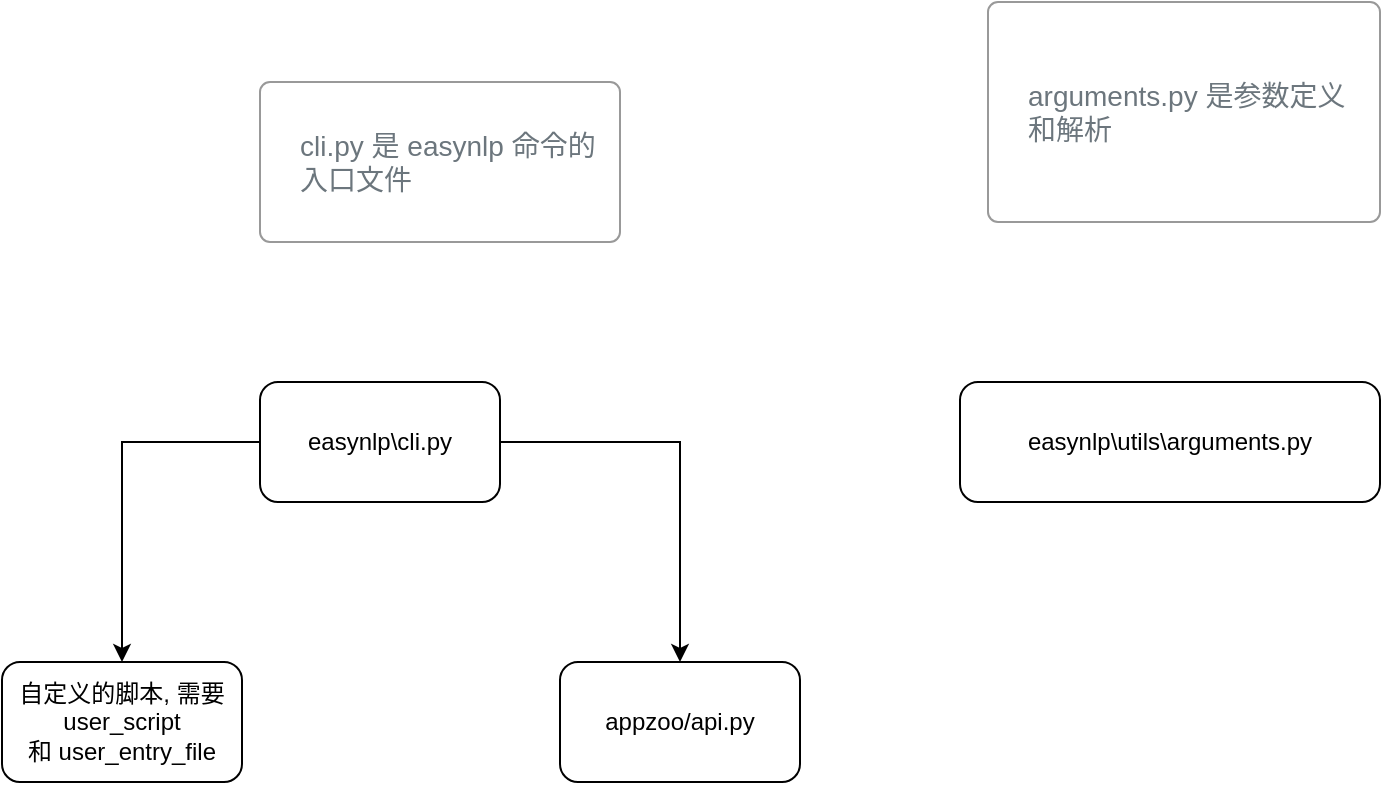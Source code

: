 <mxfile version="21.3.5" type="github">
  <diagram name="第 1 页" id="bjcYnBhxojHouhvNJA_J">
    <mxGraphModel dx="990" dy="1837" grid="1" gridSize="10" guides="1" tooltips="1" connect="1" arrows="1" fold="1" page="1" pageScale="1" pageWidth="827" pageHeight="1169" math="0" shadow="0">
      <root>
        <mxCell id="0" />
        <mxCell id="1" parent="0" />
        <mxCell id="iCXek3dMCppBJfNEmmiG-8" style="edgeStyle=orthogonalEdgeStyle;rounded=0;orthogonalLoop=1;jettySize=auto;html=1;entryX=0.5;entryY=0;entryDx=0;entryDy=0;" edge="1" parent="1" source="I1lzOs_vJJ41D3x1SBCj-1" target="iCXek3dMCppBJfNEmmiG-6">
          <mxGeometry relative="1" as="geometry" />
        </mxCell>
        <mxCell id="iCXek3dMCppBJfNEmmiG-9" style="edgeStyle=orthogonalEdgeStyle;rounded=0;orthogonalLoop=1;jettySize=auto;html=1;entryX=0.5;entryY=0;entryDx=0;entryDy=0;" edge="1" parent="1" source="I1lzOs_vJJ41D3x1SBCj-1" target="iCXek3dMCppBJfNEmmiG-7">
          <mxGeometry relative="1" as="geometry" />
        </mxCell>
        <mxCell id="I1lzOs_vJJ41D3x1SBCj-1" value="easynlp\cli.py" style="rounded=1;whiteSpace=wrap;html=1;" parent="1" vertex="1">
          <mxGeometry x="170" y="50" width="120" height="60" as="geometry" />
        </mxCell>
        <mxCell id="iCXek3dMCppBJfNEmmiG-2" value="cli.py 是 easynlp 命令的入口文件" style="html=1;shadow=0;dashed=0;shape=mxgraph.bootstrap.rrect;rSize=5;strokeColor=#999999;strokeWidth=1;fillColor=#FFFFFF;fontColor=#6C767D;whiteSpace=wrap;align=left;verticalAlign=middle;spacingLeft=10;fontSize=14;spacing=10;" vertex="1" parent="1">
          <mxGeometry x="170" y="-100" width="180" height="80" as="geometry" />
        </mxCell>
        <mxCell id="iCXek3dMCppBJfNEmmiG-4" value="easynlp\utils\arguments.py" style="rounded=1;whiteSpace=wrap;html=1;" vertex="1" parent="1">
          <mxGeometry x="520" y="50" width="210" height="60" as="geometry" />
        </mxCell>
        <mxCell id="iCXek3dMCppBJfNEmmiG-5" value="arguments.py 是参数定义和解析" style="html=1;shadow=0;dashed=0;shape=mxgraph.bootstrap.rrect;rSize=5;strokeColor=#999999;strokeWidth=1;fillColor=#FFFFFF;fontColor=#6C767D;whiteSpace=wrap;align=left;verticalAlign=middle;spacingLeft=10;fontSize=14;spacing=10;" vertex="1" parent="1">
          <mxGeometry x="534" y="-140" width="196" height="110" as="geometry" />
        </mxCell>
        <mxCell id="iCXek3dMCppBJfNEmmiG-6" value="自定义的脚本, 需要user_script 和&amp;nbsp;user_entry_file" style="rounded=1;whiteSpace=wrap;html=1;" vertex="1" parent="1">
          <mxGeometry x="41" y="190" width="120" height="60" as="geometry" />
        </mxCell>
        <mxCell id="iCXek3dMCppBJfNEmmiG-7" value="appzoo/api.py" style="rounded=1;whiteSpace=wrap;html=1;" vertex="1" parent="1">
          <mxGeometry x="320" y="190" width="120" height="60" as="geometry" />
        </mxCell>
      </root>
    </mxGraphModel>
  </diagram>
</mxfile>
